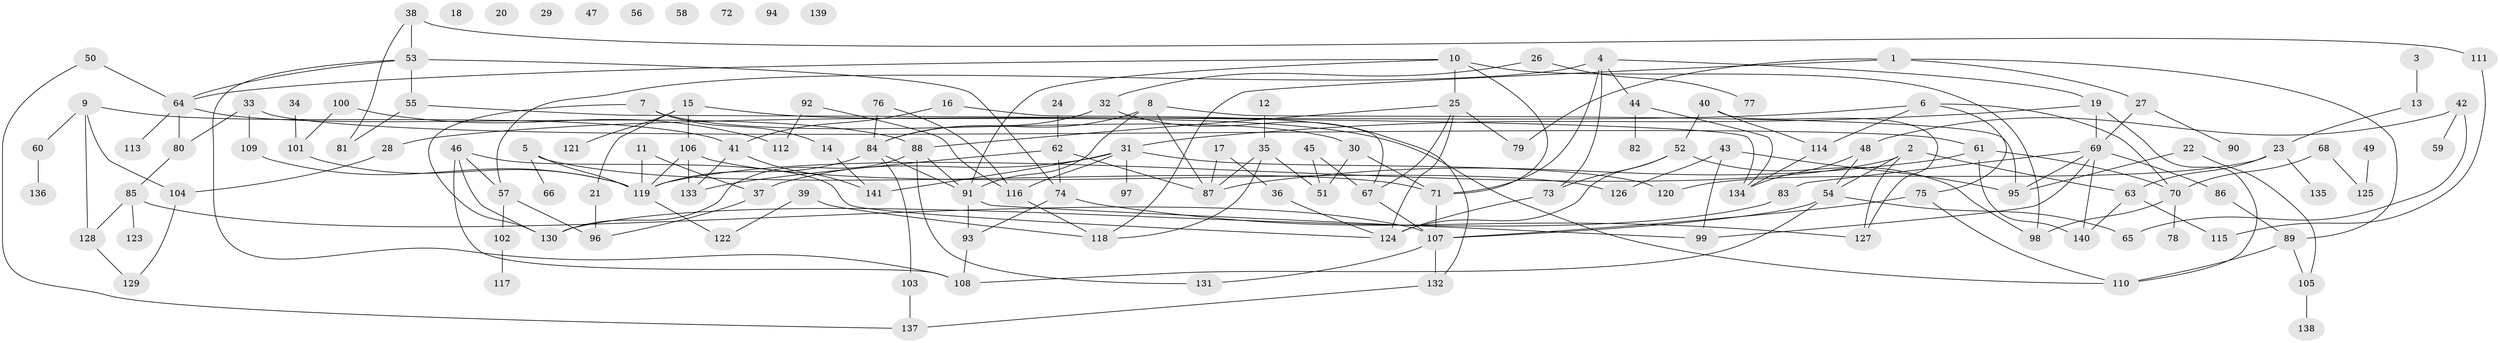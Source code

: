 // Generated by graph-tools (version 1.1) at 2025/00/03/09/25 03:00:53]
// undirected, 141 vertices, 198 edges
graph export_dot {
graph [start="1"]
  node [color=gray90,style=filled];
  1;
  2;
  3;
  4;
  5;
  6;
  7;
  8;
  9;
  10;
  11;
  12;
  13;
  14;
  15;
  16;
  17;
  18;
  19;
  20;
  21;
  22;
  23;
  24;
  25;
  26;
  27;
  28;
  29;
  30;
  31;
  32;
  33;
  34;
  35;
  36;
  37;
  38;
  39;
  40;
  41;
  42;
  43;
  44;
  45;
  46;
  47;
  48;
  49;
  50;
  51;
  52;
  53;
  54;
  55;
  56;
  57;
  58;
  59;
  60;
  61;
  62;
  63;
  64;
  65;
  66;
  67;
  68;
  69;
  70;
  71;
  72;
  73;
  74;
  75;
  76;
  77;
  78;
  79;
  80;
  81;
  82;
  83;
  84;
  85;
  86;
  87;
  88;
  89;
  90;
  91;
  92;
  93;
  94;
  95;
  96;
  97;
  98;
  99;
  100;
  101;
  102;
  103;
  104;
  105;
  106;
  107;
  108;
  109;
  110;
  111;
  112;
  113;
  114;
  115;
  116;
  117;
  118;
  119;
  120;
  121;
  122;
  123;
  124;
  125;
  126;
  127;
  128;
  129;
  130;
  131;
  132;
  133;
  134;
  135;
  136;
  137;
  138;
  139;
  140;
  141;
  1 -- 27;
  1 -- 79;
  1 -- 89;
  1 -- 118;
  2 -- 54;
  2 -- 63;
  2 -- 119;
  2 -- 127;
  3 -- 13;
  4 -- 19;
  4 -- 44;
  4 -- 57;
  4 -- 71;
  4 -- 73;
  5 -- 66;
  5 -- 71;
  5 -- 119;
  6 -- 28;
  6 -- 70;
  6 -- 75;
  6 -- 114;
  7 -- 14;
  7 -- 30;
  7 -- 130;
  8 -- 84;
  8 -- 87;
  8 -- 91;
  8 -- 95;
  9 -- 41;
  9 -- 60;
  9 -- 104;
  9 -- 128;
  10 -- 25;
  10 -- 64;
  10 -- 71;
  10 -- 91;
  10 -- 98;
  11 -- 37;
  11 -- 119;
  12 -- 35;
  13 -- 23;
  14 -- 141;
  15 -- 21;
  15 -- 106;
  15 -- 110;
  15 -- 121;
  16 -- 41;
  16 -- 67;
  17 -- 36;
  17 -- 87;
  19 -- 31;
  19 -- 69;
  19 -- 110;
  21 -- 96;
  22 -- 95;
  22 -- 105;
  23 -- 63;
  23 -- 120;
  23 -- 135;
  24 -- 62;
  25 -- 67;
  25 -- 79;
  25 -- 88;
  25 -- 124;
  26 -- 32;
  26 -- 77;
  27 -- 69;
  27 -- 90;
  28 -- 104;
  30 -- 51;
  30 -- 71;
  31 -- 37;
  31 -- 97;
  31 -- 116;
  31 -- 120;
  31 -- 141;
  32 -- 84;
  32 -- 132;
  33 -- 61;
  33 -- 80;
  33 -- 109;
  34 -- 101;
  35 -- 51;
  35 -- 87;
  35 -- 118;
  36 -- 124;
  37 -- 96;
  38 -- 53;
  38 -- 81;
  38 -- 111;
  39 -- 118;
  39 -- 122;
  40 -- 52;
  40 -- 114;
  40 -- 127;
  41 -- 133;
  41 -- 141;
  42 -- 48;
  42 -- 59;
  42 -- 65;
  43 -- 95;
  43 -- 99;
  43 -- 126;
  44 -- 82;
  44 -- 134;
  45 -- 51;
  45 -- 67;
  46 -- 57;
  46 -- 108;
  46 -- 124;
  46 -- 130;
  48 -- 54;
  48 -- 134;
  49 -- 125;
  50 -- 64;
  50 -- 137;
  52 -- 73;
  52 -- 98;
  52 -- 124;
  53 -- 55;
  53 -- 64;
  53 -- 74;
  53 -- 108;
  54 -- 65;
  54 -- 107;
  54 -- 108;
  55 -- 81;
  55 -- 134;
  57 -- 96;
  57 -- 102;
  60 -- 136;
  61 -- 70;
  61 -- 87;
  61 -- 140;
  62 -- 74;
  62 -- 87;
  62 -- 133;
  63 -- 115;
  63 -- 140;
  64 -- 80;
  64 -- 88;
  64 -- 113;
  67 -- 107;
  68 -- 70;
  68 -- 125;
  69 -- 83;
  69 -- 86;
  69 -- 95;
  69 -- 99;
  69 -- 140;
  70 -- 78;
  70 -- 98;
  71 -- 107;
  73 -- 124;
  74 -- 93;
  74 -- 127;
  75 -- 107;
  75 -- 110;
  76 -- 84;
  76 -- 116;
  80 -- 85;
  83 -- 130;
  84 -- 91;
  84 -- 103;
  84 -- 119;
  85 -- 107;
  85 -- 123;
  85 -- 128;
  86 -- 89;
  88 -- 91;
  88 -- 130;
  88 -- 131;
  89 -- 105;
  89 -- 110;
  91 -- 93;
  91 -- 99;
  92 -- 112;
  92 -- 116;
  93 -- 108;
  100 -- 101;
  100 -- 112;
  101 -- 119;
  102 -- 117;
  103 -- 137;
  104 -- 129;
  105 -- 138;
  106 -- 119;
  106 -- 126;
  106 -- 133;
  107 -- 131;
  107 -- 132;
  109 -- 119;
  111 -- 115;
  114 -- 134;
  116 -- 118;
  119 -- 122;
  128 -- 129;
  132 -- 137;
}
